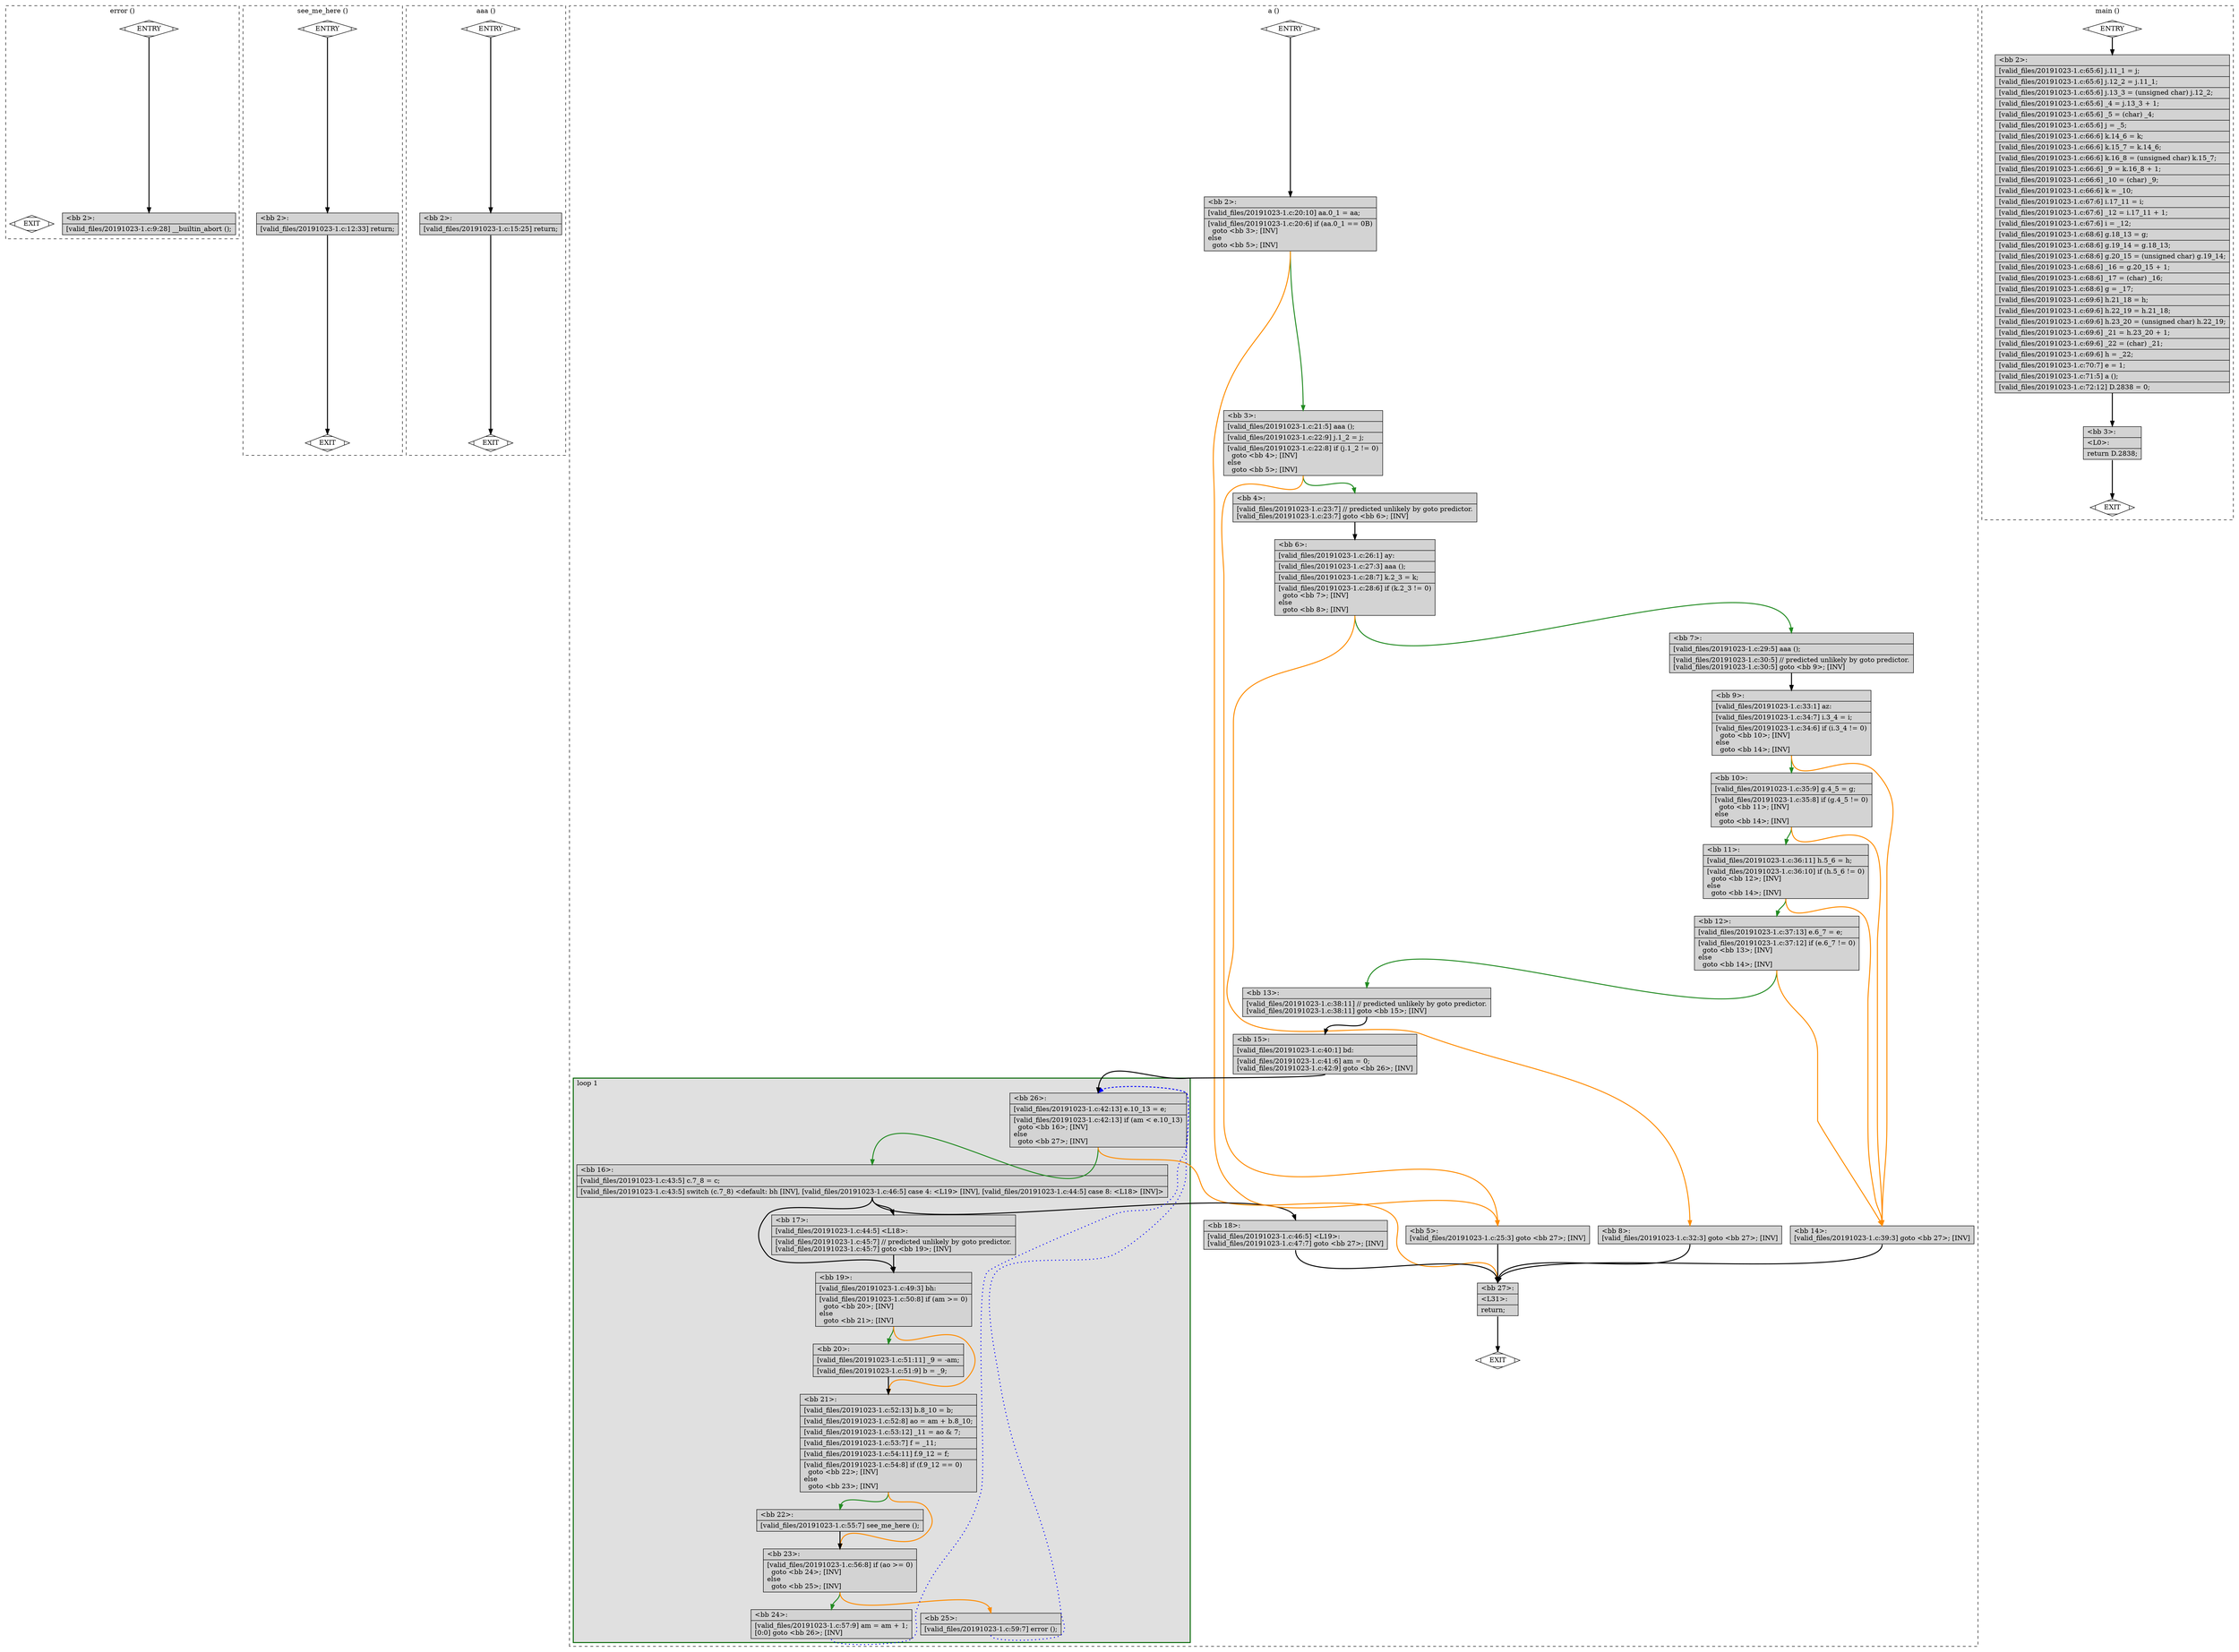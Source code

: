 digraph "a-20191023-1.c.015t.cfg" {
overlap=false;
subgraph "cluster_error" {
	style="dashed";
	color="black";
	label="error ()";
	fn_0_basic_block_0 [shape=Mdiamond,style=filled,fillcolor=white,label="ENTRY"];

	fn_0_basic_block_1 [shape=Mdiamond,style=filled,fillcolor=white,label="EXIT"];

	fn_0_basic_block_2 [shape=record,style=filled,fillcolor=lightgrey,label="{\<bb\ 2\>:\l\
|[valid_files/20191023-1.c:9:28]\ __builtin_abort\ ();\l\
}"];

	fn_0_basic_block_0:s -> fn_0_basic_block_2:n [style="solid,bold",color=black,weight=100,constraint=true];
	fn_0_basic_block_0:s -> fn_0_basic_block_1:n [style="invis",constraint=true];
}
subgraph "cluster_see_me_here" {
	style="dashed";
	color="black";
	label="see_me_here ()";
	fn_1_basic_block_0 [shape=Mdiamond,style=filled,fillcolor=white,label="ENTRY"];

	fn_1_basic_block_1 [shape=Mdiamond,style=filled,fillcolor=white,label="EXIT"];

	fn_1_basic_block_2 [shape=record,style=filled,fillcolor=lightgrey,label="{\<bb\ 2\>:\l\
|[valid_files/20191023-1.c:12:33]\ return;\l\
}"];

	fn_1_basic_block_0:s -> fn_1_basic_block_2:n [style="solid,bold",color=black,weight=100,constraint=true];
	fn_1_basic_block_2:s -> fn_1_basic_block_1:n [style="solid,bold",color=black,weight=10,constraint=true];
	fn_1_basic_block_0:s -> fn_1_basic_block_1:n [style="invis",constraint=true];
}
subgraph "cluster_aaa" {
	style="dashed";
	color="black";
	label="aaa ()";
	fn_2_basic_block_0 [shape=Mdiamond,style=filled,fillcolor=white,label="ENTRY"];

	fn_2_basic_block_1 [shape=Mdiamond,style=filled,fillcolor=white,label="EXIT"];

	fn_2_basic_block_2 [shape=record,style=filled,fillcolor=lightgrey,label="{\<bb\ 2\>:\l\
|[valid_files/20191023-1.c:15:25]\ return;\l\
}"];

	fn_2_basic_block_0:s -> fn_2_basic_block_2:n [style="solid,bold",color=black,weight=100,constraint=true];
	fn_2_basic_block_2:s -> fn_2_basic_block_1:n [style="solid,bold",color=black,weight=10,constraint=true];
	fn_2_basic_block_0:s -> fn_2_basic_block_1:n [style="invis",constraint=true];
}
subgraph "cluster_a" {
	style="dashed";
	color="black";
	label="a ()";
	subgraph cluster_3_1 {
	style="filled";
	color="darkgreen";
	fillcolor="grey88";
	label="loop 1";
	labeljust=l;
	penwidth=2;
	fn_3_basic_block_26 [shape=record,style=filled,fillcolor=lightgrey,label="{\<bb\ 26\>:\l\
|[valid_files/20191023-1.c:42:13]\ e.10_13\ =\ e;\l\
|[valid_files/20191023-1.c:42:13]\ if\ (am\ \<\ e.10_13)\l\
\ \ goto\ \<bb\ 16\>;\ [INV]\l\
else\l\
\ \ goto\ \<bb\ 27\>;\ [INV]\l\
}"];

	fn_3_basic_block_16 [shape=record,style=filled,fillcolor=lightgrey,label="{\<bb\ 16\>:\l\
|[valid_files/20191023-1.c:43:5]\ c.7_8\ =\ c;\l\
|[valid_files/20191023-1.c:43:5]\ switch\ (c.7_8)\ \<default:\ bh\ [INV],\ [valid_files/20191023-1.c:46:5]\ case\ 4:\ \<L19\>\ [INV],\ [valid_files/20191023-1.c:44:5]\ case\ 8:\ \<L18\>\ [INV]\>\l\
}"];

	fn_3_basic_block_19 [shape=record,style=filled,fillcolor=lightgrey,label="{\<bb\ 19\>:\l\
|[valid_files/20191023-1.c:49:3]\ bh:\l\
|[valid_files/20191023-1.c:50:8]\ if\ (am\ \>=\ 0)\l\
\ \ goto\ \<bb\ 20\>;\ [INV]\l\
else\l\
\ \ goto\ \<bb\ 21\>;\ [INV]\l\
}"];

	fn_3_basic_block_17 [shape=record,style=filled,fillcolor=lightgrey,label="{\<bb\ 17\>:\l\
|[valid_files/20191023-1.c:44:5]\ \<L18\>:\l\
|[valid_files/20191023-1.c:45:7]\ //\ predicted\ unlikely\ by\ goto\ predictor.\l\
[valid_files/20191023-1.c:45:7]\ goto\ \<bb\ 19\>;\ [INV]\l\
}"];

	fn_3_basic_block_20 [shape=record,style=filled,fillcolor=lightgrey,label="{\<bb\ 20\>:\l\
|[valid_files/20191023-1.c:51:11]\ _9\ =\ -am;\l\
|[valid_files/20191023-1.c:51:9]\ b\ =\ _9;\l\
}"];

	fn_3_basic_block_21 [shape=record,style=filled,fillcolor=lightgrey,label="{\<bb\ 21\>:\l\
|[valid_files/20191023-1.c:52:13]\ b.8_10\ =\ b;\l\
|[valid_files/20191023-1.c:52:8]\ ao\ =\ am\ +\ b.8_10;\l\
|[valid_files/20191023-1.c:53:12]\ _11\ =\ ao\ &\ 7;\l\
|[valid_files/20191023-1.c:53:7]\ f\ =\ _11;\l\
|[valid_files/20191023-1.c:54:11]\ f.9_12\ =\ f;\l\
|[valid_files/20191023-1.c:54:8]\ if\ (f.9_12\ ==\ 0)\l\
\ \ goto\ \<bb\ 22\>;\ [INV]\l\
else\l\
\ \ goto\ \<bb\ 23\>;\ [INV]\l\
}"];

	fn_3_basic_block_22 [shape=record,style=filled,fillcolor=lightgrey,label="{\<bb\ 22\>:\l\
|[valid_files/20191023-1.c:55:7]\ see_me_here\ ();\l\
}"];

	fn_3_basic_block_23 [shape=record,style=filled,fillcolor=lightgrey,label="{\<bb\ 23\>:\l\
|[valid_files/20191023-1.c:56:8]\ if\ (ao\ \>=\ 0)\l\
\ \ goto\ \<bb\ 24\>;\ [INV]\l\
else\l\
\ \ goto\ \<bb\ 25\>;\ [INV]\l\
}"];

	fn_3_basic_block_24 [shape=record,style=filled,fillcolor=lightgrey,label="{\<bb\ 24\>:\l\
|[valid_files/20191023-1.c:57:9]\ am\ =\ am\ +\ 1;\l\
[0:0]\ goto\ \<bb\ 26\>;\ [INV]\l\
}"];

	fn_3_basic_block_25 [shape=record,style=filled,fillcolor=lightgrey,label="{\<bb\ 25\>:\l\
|[valid_files/20191023-1.c:59:7]\ error\ ();\l\
}"];

	}
	fn_3_basic_block_0 [shape=Mdiamond,style=filled,fillcolor=white,label="ENTRY"];

	fn_3_basic_block_1 [shape=Mdiamond,style=filled,fillcolor=white,label="EXIT"];

	fn_3_basic_block_2 [shape=record,style=filled,fillcolor=lightgrey,label="{\<bb\ 2\>:\l\
|[valid_files/20191023-1.c:20:10]\ aa.0_1\ =\ aa;\l\
|[valid_files/20191023-1.c:20:6]\ if\ (aa.0_1\ ==\ 0B)\l\
\ \ goto\ \<bb\ 3\>;\ [INV]\l\
else\l\
\ \ goto\ \<bb\ 5\>;\ [INV]\l\
}"];

	fn_3_basic_block_3 [shape=record,style=filled,fillcolor=lightgrey,label="{\<bb\ 3\>:\l\
|[valid_files/20191023-1.c:21:5]\ aaa\ ();\l\
|[valid_files/20191023-1.c:22:9]\ j.1_2\ =\ j;\l\
|[valid_files/20191023-1.c:22:8]\ if\ (j.1_2\ !=\ 0)\l\
\ \ goto\ \<bb\ 4\>;\ [INV]\l\
else\l\
\ \ goto\ \<bb\ 5\>;\ [INV]\l\
}"];

	fn_3_basic_block_4 [shape=record,style=filled,fillcolor=lightgrey,label="{\<bb\ 4\>:\l\
|[valid_files/20191023-1.c:23:7]\ //\ predicted\ unlikely\ by\ goto\ predictor.\l\
[valid_files/20191023-1.c:23:7]\ goto\ \<bb\ 6\>;\ [INV]\l\
}"];

	fn_3_basic_block_5 [shape=record,style=filled,fillcolor=lightgrey,label="{\<bb\ 5\>:\l\
[valid_files/20191023-1.c:25:3]\ goto\ \<bb\ 27\>;\ [INV]\l\
}"];

	fn_3_basic_block_6 [shape=record,style=filled,fillcolor=lightgrey,label="{\<bb\ 6\>:\l\
|[valid_files/20191023-1.c:26:1]\ ay:\l\
|[valid_files/20191023-1.c:27:3]\ aaa\ ();\l\
|[valid_files/20191023-1.c:28:7]\ k.2_3\ =\ k;\l\
|[valid_files/20191023-1.c:28:6]\ if\ (k.2_3\ !=\ 0)\l\
\ \ goto\ \<bb\ 7\>;\ [INV]\l\
else\l\
\ \ goto\ \<bb\ 8\>;\ [INV]\l\
}"];

	fn_3_basic_block_7 [shape=record,style=filled,fillcolor=lightgrey,label="{\<bb\ 7\>:\l\
|[valid_files/20191023-1.c:29:5]\ aaa\ ();\l\
|[valid_files/20191023-1.c:30:5]\ //\ predicted\ unlikely\ by\ goto\ predictor.\l\
[valid_files/20191023-1.c:30:5]\ goto\ \<bb\ 9\>;\ [INV]\l\
}"];

	fn_3_basic_block_8 [shape=record,style=filled,fillcolor=lightgrey,label="{\<bb\ 8\>:\l\
[valid_files/20191023-1.c:32:3]\ goto\ \<bb\ 27\>;\ [INV]\l\
}"];

	fn_3_basic_block_9 [shape=record,style=filled,fillcolor=lightgrey,label="{\<bb\ 9\>:\l\
|[valid_files/20191023-1.c:33:1]\ az:\l\
|[valid_files/20191023-1.c:34:7]\ i.3_4\ =\ i;\l\
|[valid_files/20191023-1.c:34:6]\ if\ (i.3_4\ !=\ 0)\l\
\ \ goto\ \<bb\ 10\>;\ [INV]\l\
else\l\
\ \ goto\ \<bb\ 14\>;\ [INV]\l\
}"];

	fn_3_basic_block_10 [shape=record,style=filled,fillcolor=lightgrey,label="{\<bb\ 10\>:\l\
|[valid_files/20191023-1.c:35:9]\ g.4_5\ =\ g;\l\
|[valid_files/20191023-1.c:35:8]\ if\ (g.4_5\ !=\ 0)\l\
\ \ goto\ \<bb\ 11\>;\ [INV]\l\
else\l\
\ \ goto\ \<bb\ 14\>;\ [INV]\l\
}"];

	fn_3_basic_block_11 [shape=record,style=filled,fillcolor=lightgrey,label="{\<bb\ 11\>:\l\
|[valid_files/20191023-1.c:36:11]\ h.5_6\ =\ h;\l\
|[valid_files/20191023-1.c:36:10]\ if\ (h.5_6\ !=\ 0)\l\
\ \ goto\ \<bb\ 12\>;\ [INV]\l\
else\l\
\ \ goto\ \<bb\ 14\>;\ [INV]\l\
}"];

	fn_3_basic_block_12 [shape=record,style=filled,fillcolor=lightgrey,label="{\<bb\ 12\>:\l\
|[valid_files/20191023-1.c:37:13]\ e.6_7\ =\ e;\l\
|[valid_files/20191023-1.c:37:12]\ if\ (e.6_7\ !=\ 0)\l\
\ \ goto\ \<bb\ 13\>;\ [INV]\l\
else\l\
\ \ goto\ \<bb\ 14\>;\ [INV]\l\
}"];

	fn_3_basic_block_13 [shape=record,style=filled,fillcolor=lightgrey,label="{\<bb\ 13\>:\l\
|[valid_files/20191023-1.c:38:11]\ //\ predicted\ unlikely\ by\ goto\ predictor.\l\
[valid_files/20191023-1.c:38:11]\ goto\ \<bb\ 15\>;\ [INV]\l\
}"];

	fn_3_basic_block_14 [shape=record,style=filled,fillcolor=lightgrey,label="{\<bb\ 14\>:\l\
[valid_files/20191023-1.c:39:3]\ goto\ \<bb\ 27\>;\ [INV]\l\
}"];

	fn_3_basic_block_15 [shape=record,style=filled,fillcolor=lightgrey,label="{\<bb\ 15\>:\l\
|[valid_files/20191023-1.c:40:1]\ bd:\l\
|[valid_files/20191023-1.c:41:6]\ am\ =\ 0;\l\
[valid_files/20191023-1.c:42:9]\ goto\ \<bb\ 26\>;\ [INV]\l\
}"];

	fn_3_basic_block_18 [shape=record,style=filled,fillcolor=lightgrey,label="{\<bb\ 18\>:\l\
|[valid_files/20191023-1.c:46:5]\ \<L19\>:\l\
[valid_files/20191023-1.c:47:7]\ goto\ \<bb\ 27\>;\ [INV]\l\
}"];

	fn_3_basic_block_27 [shape=record,style=filled,fillcolor=lightgrey,label="{\<bb\ 27\>:\l\
|\<L31\>:\l\
|return;\l\
}"];

	fn_3_basic_block_0:s -> fn_3_basic_block_2:n [style="solid,bold",color=black,weight=100,constraint=true];
	fn_3_basic_block_2:s -> fn_3_basic_block_3:n [style="solid,bold",color=forestgreen,weight=10,constraint=true];
	fn_3_basic_block_2:s -> fn_3_basic_block_5:n [style="solid,bold",color=darkorange,weight=10,constraint=true];
	fn_3_basic_block_3:s -> fn_3_basic_block_4:n [style="solid,bold",color=forestgreen,weight=10,constraint=true];
	fn_3_basic_block_3:s -> fn_3_basic_block_5:n [style="solid,bold",color=darkorange,weight=10,constraint=true];
	fn_3_basic_block_4:s -> fn_3_basic_block_6:n [style="solid,bold",color=black,weight=100,constraint=true];
	fn_3_basic_block_5:s -> fn_3_basic_block_27:n [style="solid,bold",color=black,weight=100,constraint=true];
	fn_3_basic_block_6:s -> fn_3_basic_block_7:n [style="solid,bold",color=forestgreen,weight=10,constraint=true];
	fn_3_basic_block_6:s -> fn_3_basic_block_8:n [style="solid,bold",color=darkorange,weight=10,constraint=true];
	fn_3_basic_block_7:s -> fn_3_basic_block_9:n [style="solid,bold",color=black,weight=100,constraint=true];
	fn_3_basic_block_8:s -> fn_3_basic_block_27:n [style="solid,bold",color=black,weight=100,constraint=true];
	fn_3_basic_block_9:s -> fn_3_basic_block_10:n [style="solid,bold",color=forestgreen,weight=10,constraint=true];
	fn_3_basic_block_9:s -> fn_3_basic_block_14:n [style="solid,bold",color=darkorange,weight=10,constraint=true];
	fn_3_basic_block_10:s -> fn_3_basic_block_11:n [style="solid,bold",color=forestgreen,weight=10,constraint=true];
	fn_3_basic_block_10:s -> fn_3_basic_block_14:n [style="solid,bold",color=darkorange,weight=10,constraint=true];
	fn_3_basic_block_11:s -> fn_3_basic_block_12:n [style="solid,bold",color=forestgreen,weight=10,constraint=true];
	fn_3_basic_block_11:s -> fn_3_basic_block_14:n [style="solid,bold",color=darkorange,weight=10,constraint=true];
	fn_3_basic_block_12:s -> fn_3_basic_block_13:n [style="solid,bold",color=forestgreen,weight=10,constraint=true];
	fn_3_basic_block_12:s -> fn_3_basic_block_14:n [style="solid,bold",color=darkorange,weight=10,constraint=true];
	fn_3_basic_block_13:s -> fn_3_basic_block_15:n [style="solid,bold",color=black,weight=100,constraint=true];
	fn_3_basic_block_14:s -> fn_3_basic_block_27:n [style="solid,bold",color=black,weight=100,constraint=true];
	fn_3_basic_block_15:s -> fn_3_basic_block_26:n [style="solid,bold",color=black,weight=100,constraint=true];
	fn_3_basic_block_16:s -> fn_3_basic_block_19:n [style="solid,bold",color=black,weight=10,constraint=true];
	fn_3_basic_block_16:s -> fn_3_basic_block_18:n [style="solid,bold",color=black,weight=10,constraint=true];
	fn_3_basic_block_16:s -> fn_3_basic_block_17:n [style="solid,bold",color=black,weight=10,constraint=true];
	fn_3_basic_block_17:s -> fn_3_basic_block_19:n [style="solid,bold",color=black,weight=100,constraint=true];
	fn_3_basic_block_18:s -> fn_3_basic_block_27:n [style="solid,bold",color=black,weight=100,constraint=true];
	fn_3_basic_block_19:s -> fn_3_basic_block_20:n [style="solid,bold",color=forestgreen,weight=10,constraint=true];
	fn_3_basic_block_19:s -> fn_3_basic_block_21:n [style="solid,bold",color=darkorange,weight=10,constraint=true];
	fn_3_basic_block_20:s -> fn_3_basic_block_21:n [style="solid,bold",color=black,weight=100,constraint=true];
	fn_3_basic_block_21:s -> fn_3_basic_block_22:n [style="solid,bold",color=forestgreen,weight=10,constraint=true];
	fn_3_basic_block_21:s -> fn_3_basic_block_23:n [style="solid,bold",color=darkorange,weight=10,constraint=true];
	fn_3_basic_block_22:s -> fn_3_basic_block_23:n [style="solid,bold",color=black,weight=100,constraint=true];
	fn_3_basic_block_23:s -> fn_3_basic_block_24:n [style="solid,bold",color=forestgreen,weight=10,constraint=true];
	fn_3_basic_block_23:s -> fn_3_basic_block_25:n [style="solid,bold",color=darkorange,weight=10,constraint=true];
	fn_3_basic_block_24:s -> fn_3_basic_block_26:n [style="dotted,bold",color=blue,weight=10,constraint=false];
	fn_3_basic_block_25:s -> fn_3_basic_block_26:n [style="dotted,bold",color=blue,weight=10,constraint=false];
	fn_3_basic_block_26:s -> fn_3_basic_block_16:n [style="solid,bold",color=forestgreen,weight=10,constraint=true];
	fn_3_basic_block_26:s -> fn_3_basic_block_27:n [style="solid,bold",color=darkorange,weight=10,constraint=true];
	fn_3_basic_block_27:s -> fn_3_basic_block_1:n [style="solid,bold",color=black,weight=10,constraint=true];
	fn_3_basic_block_0:s -> fn_3_basic_block_1:n [style="invis",constraint=true];
}
subgraph "cluster_main" {
	style="dashed";
	color="black";
	label="main ()";
	fn_4_basic_block_0 [shape=Mdiamond,style=filled,fillcolor=white,label="ENTRY"];

	fn_4_basic_block_1 [shape=Mdiamond,style=filled,fillcolor=white,label="EXIT"];

	fn_4_basic_block_2 [shape=record,style=filled,fillcolor=lightgrey,label="{\<bb\ 2\>:\l\
|[valid_files/20191023-1.c:65:6]\ j.11_1\ =\ j;\l\
|[valid_files/20191023-1.c:65:6]\ j.12_2\ =\ j.11_1;\l\
|[valid_files/20191023-1.c:65:6]\ j.13_3\ =\ (unsigned\ char)\ j.12_2;\l\
|[valid_files/20191023-1.c:65:6]\ _4\ =\ j.13_3\ +\ 1;\l\
|[valid_files/20191023-1.c:65:6]\ _5\ =\ (char)\ _4;\l\
|[valid_files/20191023-1.c:65:6]\ j\ =\ _5;\l\
|[valid_files/20191023-1.c:66:6]\ k.14_6\ =\ k;\l\
|[valid_files/20191023-1.c:66:6]\ k.15_7\ =\ k.14_6;\l\
|[valid_files/20191023-1.c:66:6]\ k.16_8\ =\ (unsigned\ char)\ k.15_7;\l\
|[valid_files/20191023-1.c:66:6]\ _9\ =\ k.16_8\ +\ 1;\l\
|[valid_files/20191023-1.c:66:6]\ _10\ =\ (char)\ _9;\l\
|[valid_files/20191023-1.c:66:6]\ k\ =\ _10;\l\
|[valid_files/20191023-1.c:67:6]\ i.17_11\ =\ i;\l\
|[valid_files/20191023-1.c:67:6]\ _12\ =\ i.17_11\ +\ 1;\l\
|[valid_files/20191023-1.c:67:6]\ i\ =\ _12;\l\
|[valid_files/20191023-1.c:68:6]\ g.18_13\ =\ g;\l\
|[valid_files/20191023-1.c:68:6]\ g.19_14\ =\ g.18_13;\l\
|[valid_files/20191023-1.c:68:6]\ g.20_15\ =\ (unsigned\ char)\ g.19_14;\l\
|[valid_files/20191023-1.c:68:6]\ _16\ =\ g.20_15\ +\ 1;\l\
|[valid_files/20191023-1.c:68:6]\ _17\ =\ (char)\ _16;\l\
|[valid_files/20191023-1.c:68:6]\ g\ =\ _17;\l\
|[valid_files/20191023-1.c:69:6]\ h.21_18\ =\ h;\l\
|[valid_files/20191023-1.c:69:6]\ h.22_19\ =\ h.21_18;\l\
|[valid_files/20191023-1.c:69:6]\ h.23_20\ =\ (unsigned\ char)\ h.22_19;\l\
|[valid_files/20191023-1.c:69:6]\ _21\ =\ h.23_20\ +\ 1;\l\
|[valid_files/20191023-1.c:69:6]\ _22\ =\ (char)\ _21;\l\
|[valid_files/20191023-1.c:69:6]\ h\ =\ _22;\l\
|[valid_files/20191023-1.c:70:7]\ e\ =\ 1;\l\
|[valid_files/20191023-1.c:71:5]\ a\ ();\l\
|[valid_files/20191023-1.c:72:12]\ D.2838\ =\ 0;\l\
}"];

	fn_4_basic_block_3 [shape=record,style=filled,fillcolor=lightgrey,label="{\<bb\ 3\>:\l\
|\<L0\>:\l\
|return\ D.2838;\l\
}"];

	fn_4_basic_block_0:s -> fn_4_basic_block_2:n [style="solid,bold",color=black,weight=100,constraint=true];
	fn_4_basic_block_2:s -> fn_4_basic_block_3:n [style="solid,bold",color=black,weight=100,constraint=true];
	fn_4_basic_block_3:s -> fn_4_basic_block_1:n [style="solid,bold",color=black,weight=10,constraint=true];
	fn_4_basic_block_0:s -> fn_4_basic_block_1:n [style="invis",constraint=true];
}
}
